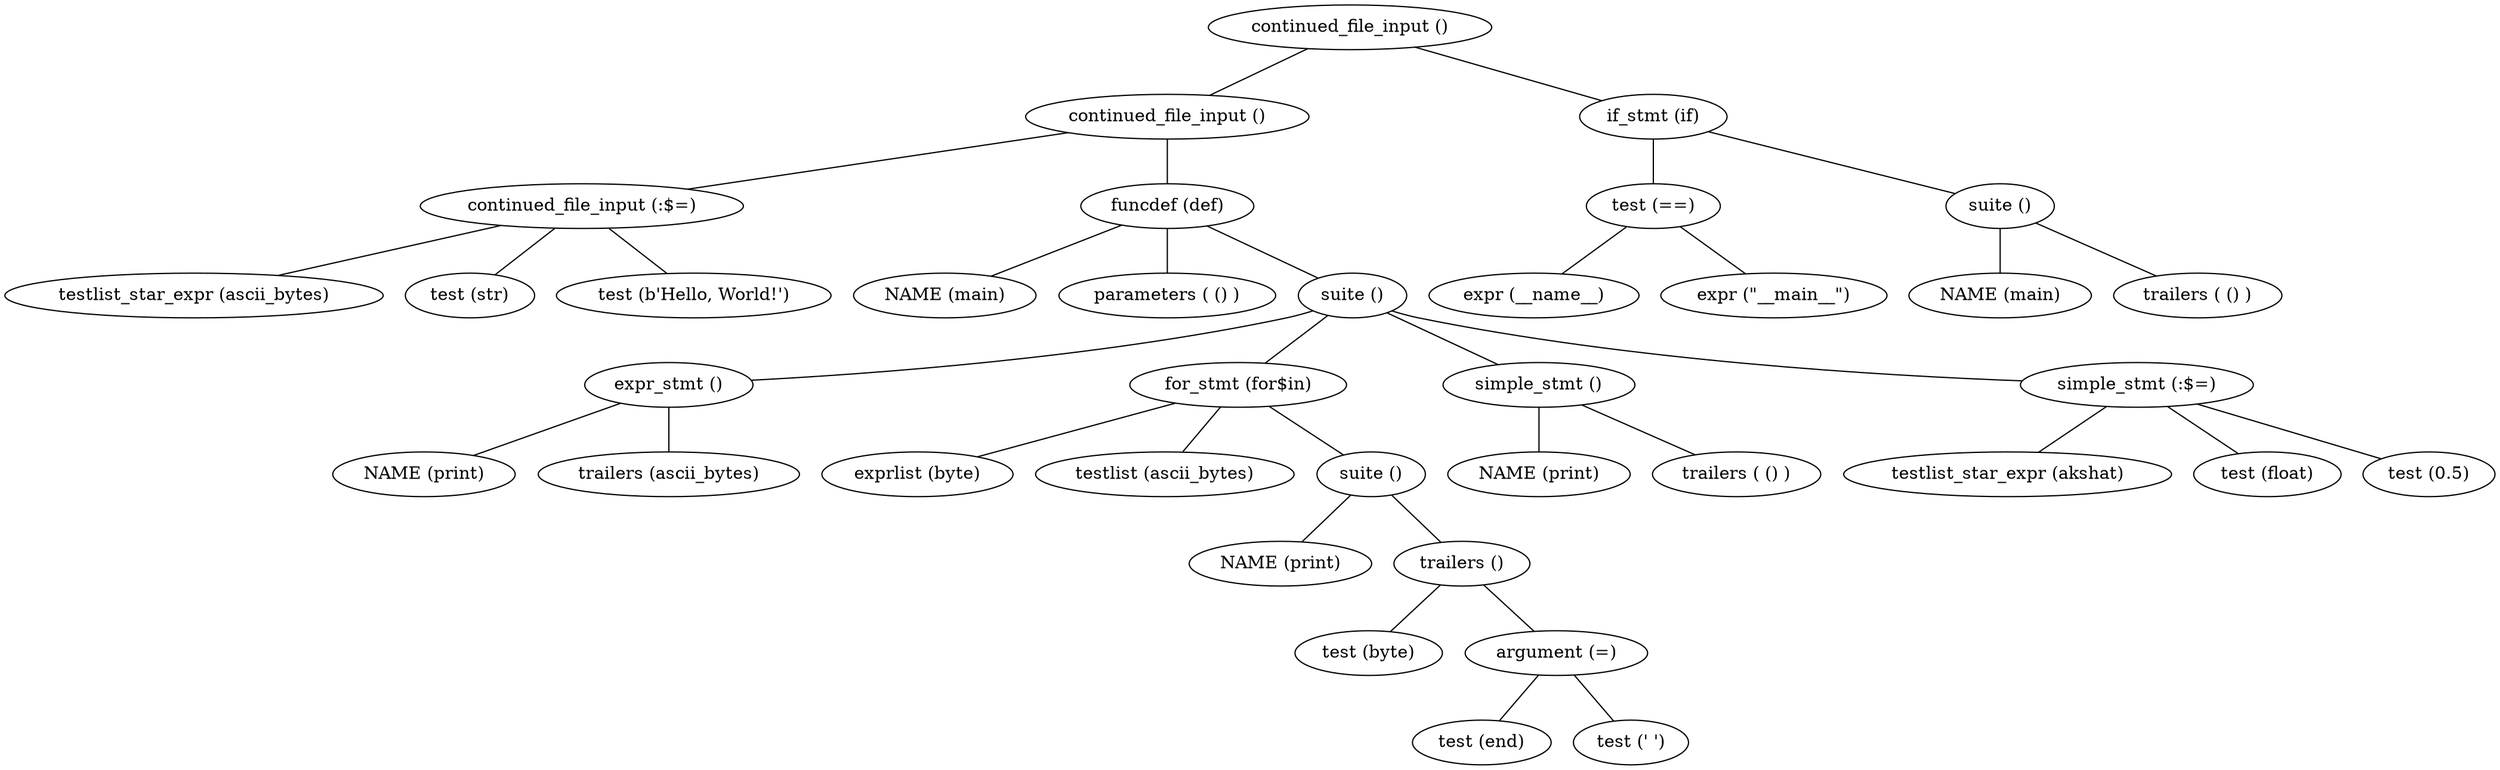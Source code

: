 Graph {
node1 [label="continued_file_input ()"];
node2 [label="continued_file_input ()"];
node3 [label="continued_file_input (:$=)"];
node4 [label="testlist_star_expr (ascii_bytes)"];
node5 [label="test (str)"];
node6 [label="test (b'Hello, World!')"];
node7 [label="funcdef (def)"];
node8 [label="NAME (main)"];
node9 [label="parameters ( () )"];
node10 [label="suite ()"];
node11 [label="expr_stmt ()"];
node12 [label="NAME (print)"];
node13 [label="trailers (ascii_bytes)"];
node14 [label="for_stmt (for$in)"];
node15 [label="exprlist (byte)"];
node16 [label="testlist (ascii_bytes)"];
node17 [label="suite ()"];
node18 [label="NAME (print)"];
node19 [label="trailers ()"];
node20 [label="test (byte)"];
node21 [label="argument (=)"];
node22 [label="test (end)"];
node23 [label="test (' ')"];
node24 [label="simple_stmt ()"];
node25 [label="NAME (print)"];
node26 [label="trailers ( () )"];
node27 [label="simple_stmt (:$=)"];
node28 [label="testlist_star_expr (akshat)"];
node29 [label="test (float)"];
node30 [label="test (0.5)"];
node31 [label="if_stmt (if)"];
node32 [label="test (==)"];
node33 [label="expr (__name__)"];
node34 [label="expr (&quot;__main__&quot;)"];
node35 [label="suite ()"];
node36 [label="NAME (main)"];
node37 [label="trailers ( () )"];

node1 -- node2;
node2 -- node3;
node3 -- node4;
node3 -- node5;
node3 -- node6;
node2 -- node7;
node7 -- node8;
node7 -- node9;
node7 -- node10;
node10 -- node11;
node11 -- node12;
node11 -- node13;
node10 -- node14;
node14 -- node15;
node14 -- node16;
node14 -- node17;
node17 -- node18;
node17 -- node19;
node19 -- node20;
node19 -- node21;
node21 -- node22;
node21 -- node23;
node10 -- node24;
node24 -- node25;
node24 -- node26;
node10 -- node27;
node27 -- node28;
node27 -- node29;
node27 -- node30;
node1 -- node31;
node31 -- node32;
node32 -- node33;
node32 -- node34;
node31 -- node35;
node35 -- node36;
node35 -- node37;

}
